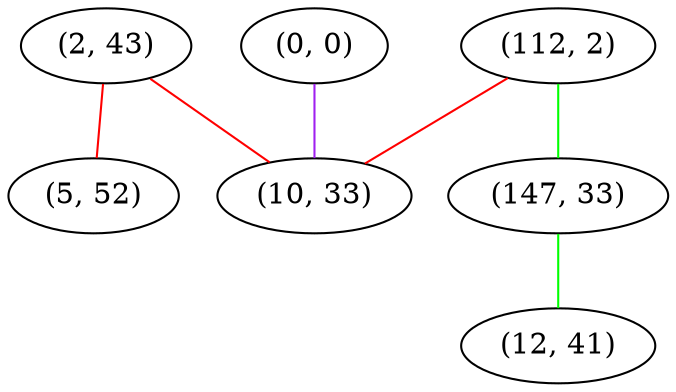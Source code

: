 graph "" {
"(0, 0)";
"(2, 43)";
"(112, 2)";
"(5, 52)";
"(10, 33)";
"(147, 33)";
"(12, 41)";
"(0, 0)" -- "(10, 33)"  [color=purple, key=0, weight=4];
"(2, 43)" -- "(5, 52)"  [color=red, key=0, weight=1];
"(2, 43)" -- "(10, 33)"  [color=red, key=0, weight=1];
"(112, 2)" -- "(147, 33)"  [color=green, key=0, weight=2];
"(112, 2)" -- "(10, 33)"  [color=red, key=0, weight=1];
"(147, 33)" -- "(12, 41)"  [color=green, key=0, weight=2];
}
